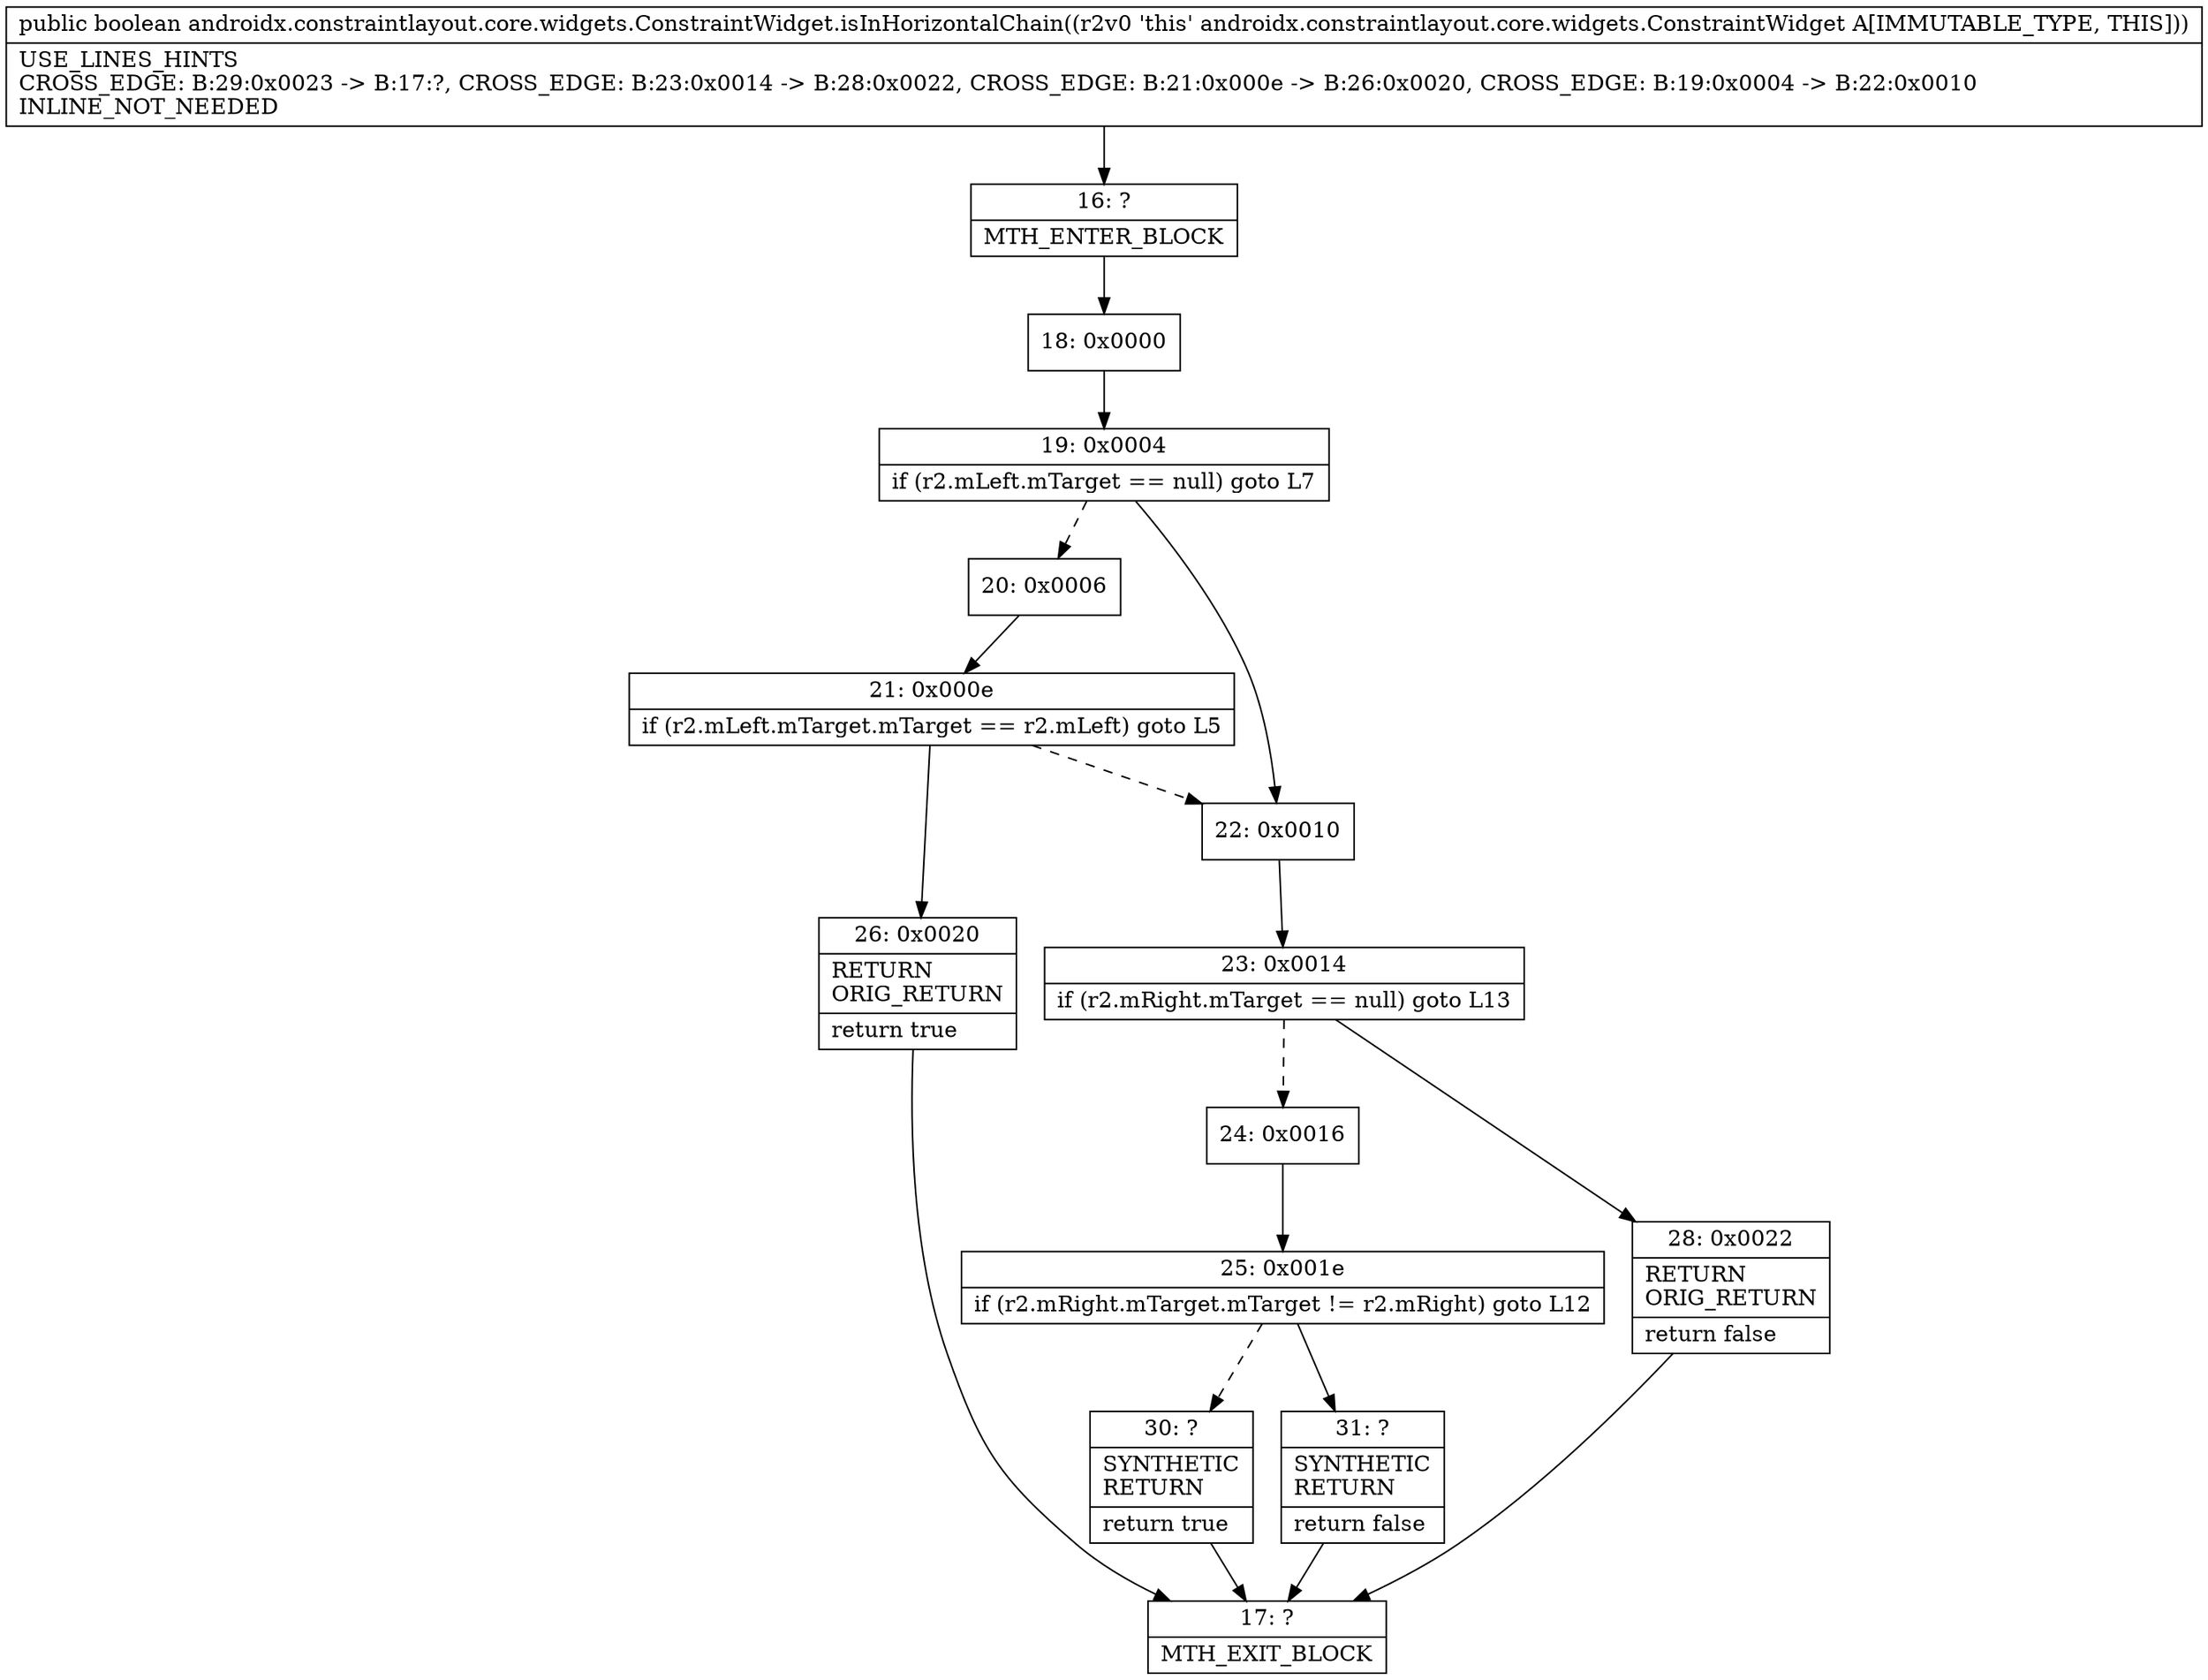 digraph "CFG forandroidx.constraintlayout.core.widgets.ConstraintWidget.isInHorizontalChain()Z" {
Node_16 [shape=record,label="{16\:\ ?|MTH_ENTER_BLOCK\l}"];
Node_18 [shape=record,label="{18\:\ 0x0000}"];
Node_19 [shape=record,label="{19\:\ 0x0004|if (r2.mLeft.mTarget == null) goto L7\l}"];
Node_20 [shape=record,label="{20\:\ 0x0006}"];
Node_21 [shape=record,label="{21\:\ 0x000e|if (r2.mLeft.mTarget.mTarget == r2.mLeft) goto L5\l}"];
Node_26 [shape=record,label="{26\:\ 0x0020|RETURN\lORIG_RETURN\l|return true\l}"];
Node_17 [shape=record,label="{17\:\ ?|MTH_EXIT_BLOCK\l}"];
Node_22 [shape=record,label="{22\:\ 0x0010}"];
Node_23 [shape=record,label="{23\:\ 0x0014|if (r2.mRight.mTarget == null) goto L13\l}"];
Node_24 [shape=record,label="{24\:\ 0x0016}"];
Node_25 [shape=record,label="{25\:\ 0x001e|if (r2.mRight.mTarget.mTarget != r2.mRight) goto L12\l}"];
Node_30 [shape=record,label="{30\:\ ?|SYNTHETIC\lRETURN\l|return true\l}"];
Node_31 [shape=record,label="{31\:\ ?|SYNTHETIC\lRETURN\l|return false\l}"];
Node_28 [shape=record,label="{28\:\ 0x0022|RETURN\lORIG_RETURN\l|return false\l}"];
MethodNode[shape=record,label="{public boolean androidx.constraintlayout.core.widgets.ConstraintWidget.isInHorizontalChain((r2v0 'this' androidx.constraintlayout.core.widgets.ConstraintWidget A[IMMUTABLE_TYPE, THIS]))  | USE_LINES_HINTS\lCROSS_EDGE: B:29:0x0023 \-\> B:17:?, CROSS_EDGE: B:23:0x0014 \-\> B:28:0x0022, CROSS_EDGE: B:21:0x000e \-\> B:26:0x0020, CROSS_EDGE: B:19:0x0004 \-\> B:22:0x0010\lINLINE_NOT_NEEDED\l}"];
MethodNode -> Node_16;Node_16 -> Node_18;
Node_18 -> Node_19;
Node_19 -> Node_20[style=dashed];
Node_19 -> Node_22;
Node_20 -> Node_21;
Node_21 -> Node_22[style=dashed];
Node_21 -> Node_26;
Node_26 -> Node_17;
Node_22 -> Node_23;
Node_23 -> Node_24[style=dashed];
Node_23 -> Node_28;
Node_24 -> Node_25;
Node_25 -> Node_30[style=dashed];
Node_25 -> Node_31;
Node_30 -> Node_17;
Node_31 -> Node_17;
Node_28 -> Node_17;
}

